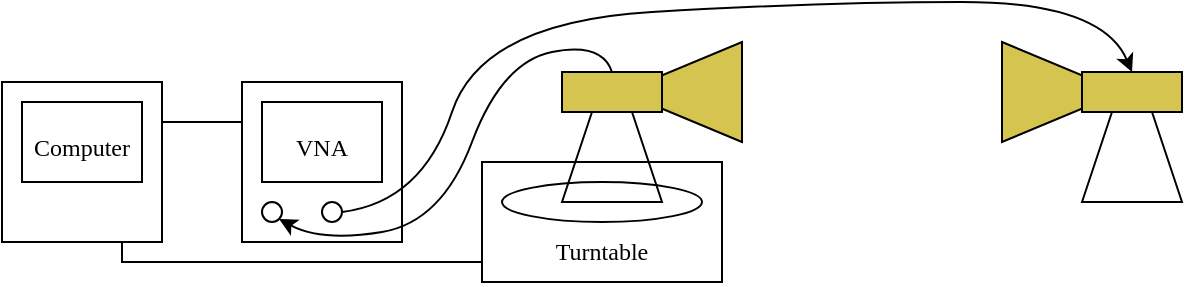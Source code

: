 <mxfile version="24.4.4" type="device">
  <diagram name="Side-1" id="3bw63TAxrlZqtCcXwvEx">
    <mxGraphModel dx="988" dy="512" grid="1" gridSize="10" guides="1" tooltips="1" connect="1" arrows="1" fold="1" page="1" pageScale="1" pageWidth="630" pageHeight="180" math="0" shadow="0">
      <root>
        <mxCell id="0" />
        <mxCell id="1" parent="0" />
        <mxCell id="NuXdnhrrO7ZAyxAfzGwZ-15" value="" style="shape=trapezoid;perimeter=trapezoidPerimeter;whiteSpace=wrap;html=1;fixedSize=1;fillColor=none;" vertex="1" parent="1">
          <mxGeometry x="560" y="60" width="50" height="60" as="geometry" />
        </mxCell>
        <mxCell id="NuXdnhrrO7ZAyxAfzGwZ-1" value="&lt;div&gt;VNA&lt;/div&gt;&lt;div&gt;&lt;br&gt;&lt;/div&gt;" style="whiteSpace=wrap;html=1;aspect=fixed;fontFamily=Times New Roman;" vertex="1" parent="1">
          <mxGeometry x="140" y="60" width="80" height="80" as="geometry" />
        </mxCell>
        <mxCell id="NuXdnhrrO7ZAyxAfzGwZ-22" style="edgeStyle=orthogonalEdgeStyle;rounded=0;orthogonalLoop=1;jettySize=auto;html=1;exitX=1;exitY=0.25;exitDx=0;exitDy=0;entryX=0;entryY=0.25;entryDx=0;entryDy=0;endArrow=none;endFill=0;" edge="1" parent="1" source="NuXdnhrrO7ZAyxAfzGwZ-2" target="NuXdnhrrO7ZAyxAfzGwZ-1">
          <mxGeometry relative="1" as="geometry" />
        </mxCell>
        <mxCell id="NuXdnhrrO7ZAyxAfzGwZ-23" style="edgeStyle=orthogonalEdgeStyle;rounded=0;orthogonalLoop=1;jettySize=auto;html=1;exitX=0.75;exitY=1;exitDx=0;exitDy=0;entryX=0;entryY=1;entryDx=0;entryDy=0;endArrow=none;endFill=0;" edge="1" parent="1" source="NuXdnhrrO7ZAyxAfzGwZ-2" target="NuXdnhrrO7ZAyxAfzGwZ-3">
          <mxGeometry relative="1" as="geometry">
            <Array as="points">
              <mxPoint x="80" y="150" />
              <mxPoint x="260" y="150" />
            </Array>
          </mxGeometry>
        </mxCell>
        <mxCell id="NuXdnhrrO7ZAyxAfzGwZ-2" value="&lt;div&gt;Computer&lt;/div&gt;&lt;div&gt;&lt;br&gt;&lt;/div&gt;" style="whiteSpace=wrap;html=1;aspect=fixed;fontFamily=Times New Roman;" vertex="1" parent="1">
          <mxGeometry x="20" y="60" width="80" height="80" as="geometry" />
        </mxCell>
        <mxCell id="NuXdnhrrO7ZAyxAfzGwZ-3" value="&lt;div&gt;&lt;br&gt;&lt;/div&gt;&lt;div&gt;&lt;br&gt;&lt;/div&gt;&lt;div&gt;Turntable&lt;br&gt;&lt;/div&gt;" style="rounded=0;whiteSpace=wrap;html=1;fontFamily=Times New Roman;" vertex="1" parent="1">
          <mxGeometry x="260" y="100" width="120" height="60" as="geometry" />
        </mxCell>
        <mxCell id="NuXdnhrrO7ZAyxAfzGwZ-5" value="" style="ellipse;whiteSpace=wrap;html=1;" vertex="1" parent="1">
          <mxGeometry x="270" y="110" width="100" height="20" as="geometry" />
        </mxCell>
        <mxCell id="NuXdnhrrO7ZAyxAfzGwZ-8" value="" style="triangle;whiteSpace=wrap;html=1;fillColor=#D6C451;" vertex="1" parent="1">
          <mxGeometry x="520" y="40" width="60" height="50" as="geometry" />
        </mxCell>
        <mxCell id="NuXdnhrrO7ZAyxAfzGwZ-9" value="" style="rounded=0;whiteSpace=wrap;html=1;fillColor=#D6C451;" vertex="1" parent="1">
          <mxGeometry x="560" y="55" width="50" height="20" as="geometry" />
        </mxCell>
        <mxCell id="NuXdnhrrO7ZAyxAfzGwZ-12" value="" style="shape=trapezoid;perimeter=trapezoidPerimeter;whiteSpace=wrap;html=1;fixedSize=1;fillColor=none;" vertex="1" parent="1">
          <mxGeometry x="300" y="60" width="50" height="60" as="geometry" />
        </mxCell>
        <mxCell id="NuXdnhrrO7ZAyxAfzGwZ-13" value="" style="triangle;whiteSpace=wrap;html=1;fillColor=#D6C451;direction=west;" vertex="1" parent="1">
          <mxGeometry x="330" y="40" width="60" height="50" as="geometry" />
        </mxCell>
        <mxCell id="NuXdnhrrO7ZAyxAfzGwZ-14" value="" style="rounded=0;whiteSpace=wrap;html=1;fillColor=#D6C451;" vertex="1" parent="1">
          <mxGeometry x="300" y="55" width="50" height="20" as="geometry" />
        </mxCell>
        <mxCell id="NuXdnhrrO7ZAyxAfzGwZ-17" value="" style="rounded=0;whiteSpace=wrap;html=1;fillColor=none;" vertex="1" parent="1">
          <mxGeometry x="30" y="70" width="60" height="40" as="geometry" />
        </mxCell>
        <mxCell id="NuXdnhrrO7ZAyxAfzGwZ-18" value="" style="rounded=0;whiteSpace=wrap;html=1;fillColor=none;" vertex="1" parent="1">
          <mxGeometry x="150" y="70" width="60" height="40" as="geometry" />
        </mxCell>
        <mxCell id="NuXdnhrrO7ZAyxAfzGwZ-19" value="" style="ellipse;whiteSpace=wrap;html=1;aspect=fixed;" vertex="1" parent="1">
          <mxGeometry x="150" y="120" width="10" height="10" as="geometry" />
        </mxCell>
        <mxCell id="NuXdnhrrO7ZAyxAfzGwZ-20" value="" style="ellipse;whiteSpace=wrap;html=1;aspect=fixed;" vertex="1" parent="1">
          <mxGeometry x="180" y="120" width="10" height="10" as="geometry" />
        </mxCell>
        <mxCell id="NuXdnhrrO7ZAyxAfzGwZ-21" value="" style="curved=1;endArrow=classic;html=1;rounded=0;entryX=0.5;entryY=0;entryDx=0;entryDy=0;endFill=1;exitX=1;exitY=0.5;exitDx=0;exitDy=0;" edge="1" parent="1" source="NuXdnhrrO7ZAyxAfzGwZ-20" target="NuXdnhrrO7ZAyxAfzGwZ-9">
          <mxGeometry width="50" height="50" relative="1" as="geometry">
            <mxPoint x="280" y="250" as="sourcePoint" />
            <mxPoint x="650" y="30" as="targetPoint" />
            <Array as="points">
              <mxPoint x="230" y="120" />
              <mxPoint x="260" y="30" />
              <mxPoint x="430" y="20" />
              <mxPoint x="570" y="20" />
            </Array>
          </mxGeometry>
        </mxCell>
        <mxCell id="NuXdnhrrO7ZAyxAfzGwZ-24" value="" style="curved=1;endArrow=none;html=1;rounded=0;exitX=1;exitY=1;exitDx=0;exitDy=0;entryX=0.5;entryY=0;entryDx=0;entryDy=0;endFill=0;startArrow=classic;startFill=1;" edge="1" parent="1" source="NuXdnhrrO7ZAyxAfzGwZ-19" target="NuXdnhrrO7ZAyxAfzGwZ-14">
          <mxGeometry width="50" height="50" relative="1" as="geometry">
            <mxPoint x="160" y="150" as="sourcePoint" />
            <mxPoint x="320" y="50" as="targetPoint" />
            <Array as="points">
              <mxPoint x="180" y="140" />
              <mxPoint x="240" y="130" />
              <mxPoint x="270" y="50" />
              <mxPoint x="320" y="40" />
            </Array>
          </mxGeometry>
        </mxCell>
      </root>
    </mxGraphModel>
  </diagram>
</mxfile>
